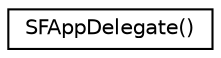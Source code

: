 digraph "Graphical Class Hierarchy"
{
 // LATEX_PDF_SIZE
  edge [fontname="Helvetica",fontsize="10",labelfontname="Helvetica",labelfontsize="10"];
  node [fontname="Helvetica",fontsize="10",shape=record];
  rankdir="LR";
  Node0 [label="SFAppDelegate()",height=0.2,width=0.4,color="black", fillcolor="white", style="filled",URL="$categorySFAppDelegate_07_08.html",tooltip=" "];
}
